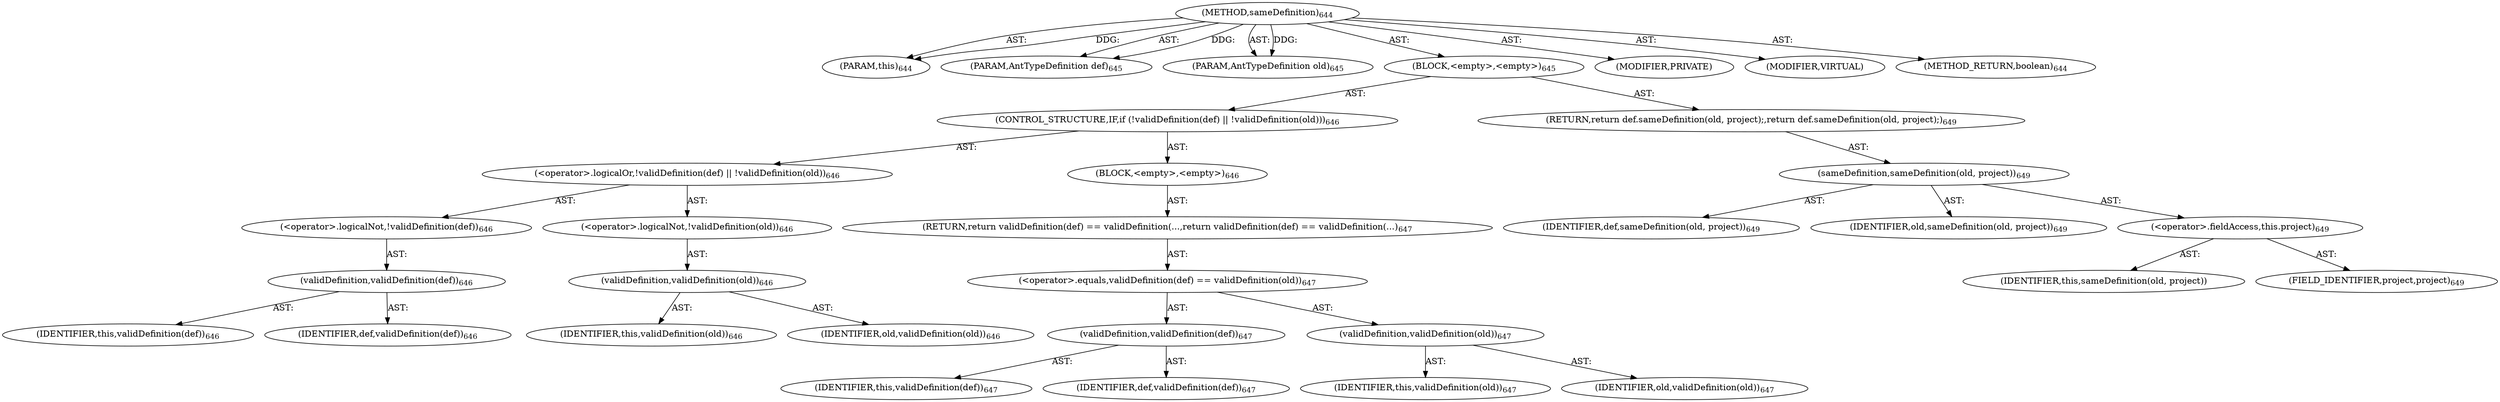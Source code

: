 digraph "sameDefinition" {  
"111669149721" [label = <(METHOD,sameDefinition)<SUB>644</SUB>> ]
"115964117005" [label = <(PARAM,this)<SUB>644</SUB>> ]
"115964117051" [label = <(PARAM,AntTypeDefinition def)<SUB>645</SUB>> ]
"115964117052" [label = <(PARAM,AntTypeDefinition old)<SUB>645</SUB>> ]
"25769803848" [label = <(BLOCK,&lt;empty&gt;,&lt;empty&gt;)<SUB>645</SUB>> ]
"47244640289" [label = <(CONTROL_STRUCTURE,IF,if (!validDefinition(def) || !validDefinition(old)))<SUB>646</SUB>> ]
"30064771383" [label = <(&lt;operator&gt;.logicalOr,!validDefinition(def) || !validDefinition(old))<SUB>646</SUB>> ]
"30064771384" [label = <(&lt;operator&gt;.logicalNot,!validDefinition(def))<SUB>646</SUB>> ]
"30064771385" [label = <(validDefinition,validDefinition(def))<SUB>646</SUB>> ]
"68719476756" [label = <(IDENTIFIER,this,validDefinition(def))<SUB>646</SUB>> ]
"68719477035" [label = <(IDENTIFIER,def,validDefinition(def))<SUB>646</SUB>> ]
"30064771386" [label = <(&lt;operator&gt;.logicalNot,!validDefinition(old))<SUB>646</SUB>> ]
"30064771387" [label = <(validDefinition,validDefinition(old))<SUB>646</SUB>> ]
"68719476757" [label = <(IDENTIFIER,this,validDefinition(old))<SUB>646</SUB>> ]
"68719477036" [label = <(IDENTIFIER,old,validDefinition(old))<SUB>646</SUB>> ]
"25769803849" [label = <(BLOCK,&lt;empty&gt;,&lt;empty&gt;)<SUB>646</SUB>> ]
"146028888087" [label = <(RETURN,return validDefinition(def) == validDefinition(...,return validDefinition(def) == validDefinition(...)<SUB>647</SUB>> ]
"30064771388" [label = <(&lt;operator&gt;.equals,validDefinition(def) == validDefinition(old))<SUB>647</SUB>> ]
"30064771389" [label = <(validDefinition,validDefinition(def))<SUB>647</SUB>> ]
"68719476758" [label = <(IDENTIFIER,this,validDefinition(def))<SUB>647</SUB>> ]
"68719477037" [label = <(IDENTIFIER,def,validDefinition(def))<SUB>647</SUB>> ]
"30064771390" [label = <(validDefinition,validDefinition(old))<SUB>647</SUB>> ]
"68719476759" [label = <(IDENTIFIER,this,validDefinition(old))<SUB>647</SUB>> ]
"68719477038" [label = <(IDENTIFIER,old,validDefinition(old))<SUB>647</SUB>> ]
"146028888088" [label = <(RETURN,return def.sameDefinition(old, project);,return def.sameDefinition(old, project);)<SUB>649</SUB>> ]
"30064771391" [label = <(sameDefinition,sameDefinition(old, project))<SUB>649</SUB>> ]
"68719477039" [label = <(IDENTIFIER,def,sameDefinition(old, project))<SUB>649</SUB>> ]
"68719477040" [label = <(IDENTIFIER,old,sameDefinition(old, project))<SUB>649</SUB>> ]
"30064771392" [label = <(&lt;operator&gt;.fieldAccess,this.project)<SUB>649</SUB>> ]
"68719477041" [label = <(IDENTIFIER,this,sameDefinition(old, project))> ]
"55834574922" [label = <(FIELD_IDENTIFIER,project,project)<SUB>649</SUB>> ]
"133143986243" [label = <(MODIFIER,PRIVATE)> ]
"133143986244" [label = <(MODIFIER,VIRTUAL)> ]
"128849018905" [label = <(METHOD_RETURN,boolean)<SUB>644</SUB>> ]
  "111669149721" -> "115964117005"  [ label = "AST: "] 
  "111669149721" -> "115964117051"  [ label = "AST: "] 
  "111669149721" -> "115964117052"  [ label = "AST: "] 
  "111669149721" -> "25769803848"  [ label = "AST: "] 
  "111669149721" -> "133143986243"  [ label = "AST: "] 
  "111669149721" -> "133143986244"  [ label = "AST: "] 
  "111669149721" -> "128849018905"  [ label = "AST: "] 
  "25769803848" -> "47244640289"  [ label = "AST: "] 
  "25769803848" -> "146028888088"  [ label = "AST: "] 
  "47244640289" -> "30064771383"  [ label = "AST: "] 
  "47244640289" -> "25769803849"  [ label = "AST: "] 
  "30064771383" -> "30064771384"  [ label = "AST: "] 
  "30064771383" -> "30064771386"  [ label = "AST: "] 
  "30064771384" -> "30064771385"  [ label = "AST: "] 
  "30064771385" -> "68719476756"  [ label = "AST: "] 
  "30064771385" -> "68719477035"  [ label = "AST: "] 
  "30064771386" -> "30064771387"  [ label = "AST: "] 
  "30064771387" -> "68719476757"  [ label = "AST: "] 
  "30064771387" -> "68719477036"  [ label = "AST: "] 
  "25769803849" -> "146028888087"  [ label = "AST: "] 
  "146028888087" -> "30064771388"  [ label = "AST: "] 
  "30064771388" -> "30064771389"  [ label = "AST: "] 
  "30064771388" -> "30064771390"  [ label = "AST: "] 
  "30064771389" -> "68719476758"  [ label = "AST: "] 
  "30064771389" -> "68719477037"  [ label = "AST: "] 
  "30064771390" -> "68719476759"  [ label = "AST: "] 
  "30064771390" -> "68719477038"  [ label = "AST: "] 
  "146028888088" -> "30064771391"  [ label = "AST: "] 
  "30064771391" -> "68719477039"  [ label = "AST: "] 
  "30064771391" -> "68719477040"  [ label = "AST: "] 
  "30064771391" -> "30064771392"  [ label = "AST: "] 
  "30064771392" -> "68719477041"  [ label = "AST: "] 
  "30064771392" -> "55834574922"  [ label = "AST: "] 
  "111669149721" -> "115964117005"  [ label = "DDG: "] 
  "111669149721" -> "115964117051"  [ label = "DDG: "] 
  "111669149721" -> "115964117052"  [ label = "DDG: "] 
}
